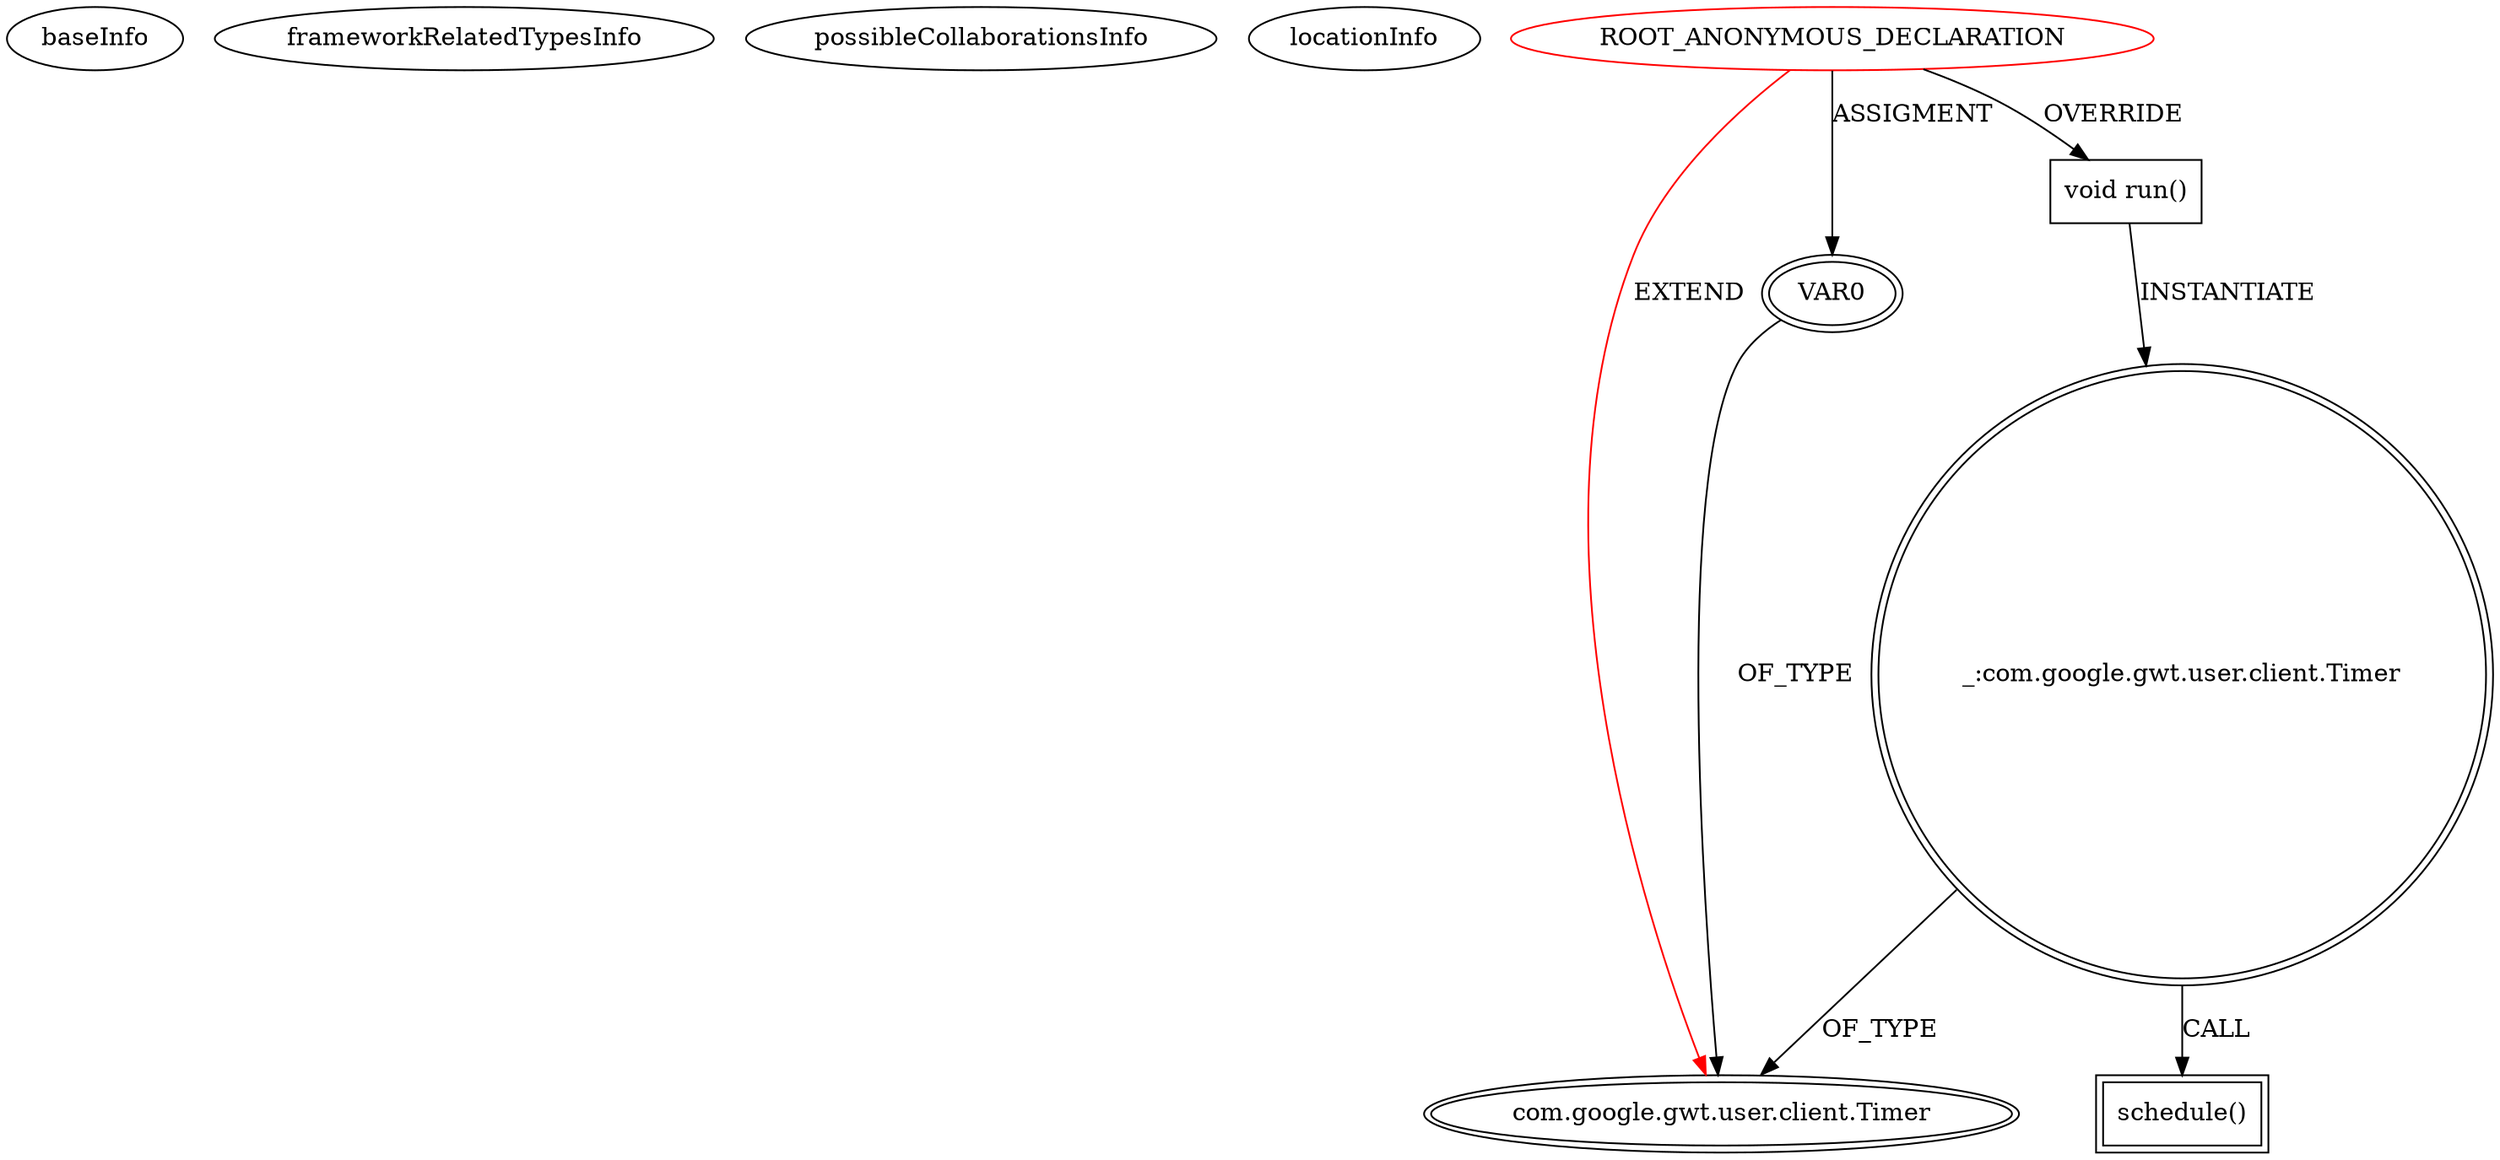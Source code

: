 digraph {
baseInfo[graphId=4440,category="extension_graph",isAnonymous=true,possibleRelation=false]
frameworkRelatedTypesInfo[0="com.google.gwt.user.client.Timer"]
possibleCollaborationsInfo[]
locationInfo[projectName="rwl-GoogleMapWidget",filePath="/rwl-GoogleMapWidget/GoogleMapWidget-master/src/main/java/org/vaadin/hezamu/googlemapwidget/widgetset/client/ui/VGoogleMap.java",contextSignature="void updateFromUIDL(com.vaadin.terminal.gwt.client.UIDL,com.vaadin.terminal.gwt.client.ApplicationConnection)",graphId="4440"]
0[label="ROOT_ANONYMOUS_DECLARATION",vertexType="ROOT_ANONYMOUS_DECLARATION",isFrameworkType=false,color=red]
1[label="com.google.gwt.user.client.Timer",vertexType="FRAMEWORK_CLASS_TYPE",isFrameworkType=true,peripheries=2]
2[label="VAR0",vertexType="OUTSIDE_VARIABLE_EXPRESION",isFrameworkType=true,peripheries=2]
4[label="void run()",vertexType="OVERRIDING_METHOD_DECLARATION",isFrameworkType=false,shape=box]
5[label="_:com.google.gwt.user.client.Timer",vertexType="VARIABLE_EXPRESION",isFrameworkType=true,peripheries=2,shape=circle]
6[label="schedule()",vertexType="INSIDE_CALL",isFrameworkType=true,peripheries=2,shape=box]
0->1[label="EXTEND",color=red]
0->2[label="ASSIGMENT"]
2->1[label="OF_TYPE"]
0->4[label="OVERRIDE"]
4->5[label="INSTANTIATE"]
5->1[label="OF_TYPE"]
5->6[label="CALL"]
}
